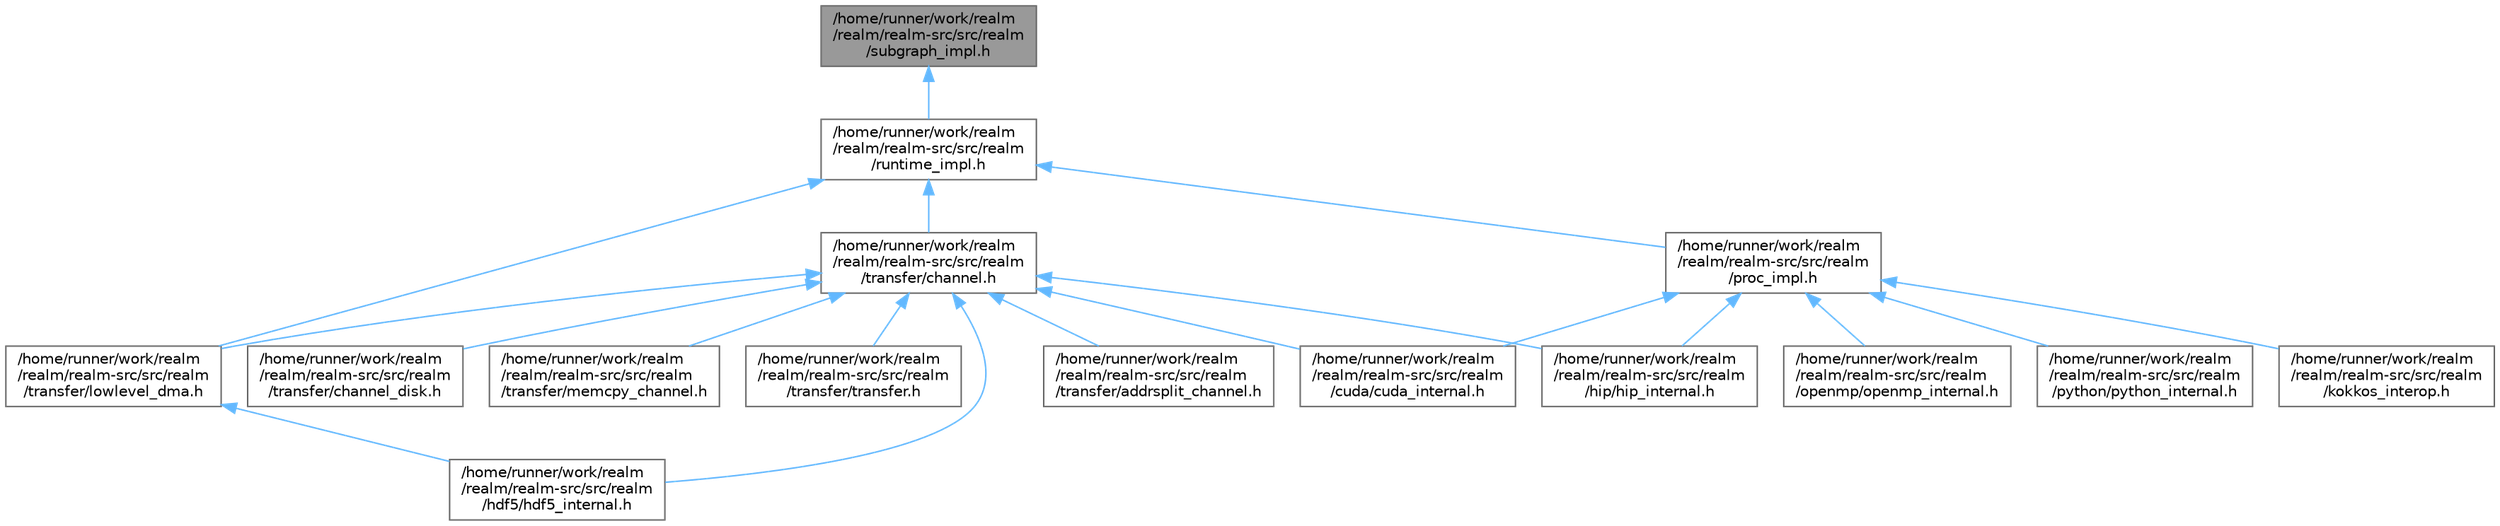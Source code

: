 digraph "/home/runner/work/realm/realm/realm-src/src/realm/subgraph_impl.h"
{
 // LATEX_PDF_SIZE
  bgcolor="transparent";
  edge [fontname=Helvetica,fontsize=10,labelfontname=Helvetica,labelfontsize=10];
  node [fontname=Helvetica,fontsize=10,shape=box,height=0.2,width=0.4];
  Node1 [id="Node000001",label="/home/runner/work/realm\l/realm/realm-src/src/realm\l/subgraph_impl.h",height=0.2,width=0.4,color="gray40", fillcolor="grey60", style="filled", fontcolor="black",tooltip=" "];
  Node1 -> Node2 [id="edge1_Node000001_Node000002",dir="back",color="steelblue1",style="solid",tooltip=" "];
  Node2 [id="Node000002",label="/home/runner/work/realm\l/realm/realm-src/src/realm\l/runtime_impl.h",height=0.2,width=0.4,color="grey40", fillcolor="white", style="filled",URL="$runtime__impl_8h.html",tooltip=" "];
  Node2 -> Node3 [id="edge2_Node000002_Node000003",dir="back",color="steelblue1",style="solid",tooltip=" "];
  Node3 [id="Node000003",label="/home/runner/work/realm\l/realm/realm-src/src/realm\l/proc_impl.h",height=0.2,width=0.4,color="grey40", fillcolor="white", style="filled",URL="$proc__impl_8h.html",tooltip=" "];
  Node3 -> Node4 [id="edge3_Node000003_Node000004",dir="back",color="steelblue1",style="solid",tooltip=" "];
  Node4 [id="Node000004",label="/home/runner/work/realm\l/realm/realm-src/src/realm\l/cuda/cuda_internal.h",height=0.2,width=0.4,color="grey40", fillcolor="white", style="filled",URL="$cuda__internal_8h.html",tooltip=" "];
  Node3 -> Node5 [id="edge4_Node000003_Node000005",dir="back",color="steelblue1",style="solid",tooltip=" "];
  Node5 [id="Node000005",label="/home/runner/work/realm\l/realm/realm-src/src/realm\l/hip/hip_internal.h",height=0.2,width=0.4,color="grey40", fillcolor="white", style="filled",URL="$hip__internal_8h.html",tooltip=" "];
  Node3 -> Node6 [id="edge5_Node000003_Node000006",dir="back",color="steelblue1",style="solid",tooltip=" "];
  Node6 [id="Node000006",label="/home/runner/work/realm\l/realm/realm-src/src/realm\l/kokkos_interop.h",height=0.2,width=0.4,color="grey40", fillcolor="white", style="filled",URL="$kokkos__interop_8h.html",tooltip=" "];
  Node3 -> Node7 [id="edge6_Node000003_Node000007",dir="back",color="steelblue1",style="solid",tooltip=" "];
  Node7 [id="Node000007",label="/home/runner/work/realm\l/realm/realm-src/src/realm\l/openmp/openmp_internal.h",height=0.2,width=0.4,color="grey40", fillcolor="white", style="filled",URL="$openmp__internal_8h.html",tooltip=" "];
  Node3 -> Node8 [id="edge7_Node000003_Node000008",dir="back",color="steelblue1",style="solid",tooltip=" "];
  Node8 [id="Node000008",label="/home/runner/work/realm\l/realm/realm-src/src/realm\l/python/python_internal.h",height=0.2,width=0.4,color="grey40", fillcolor="white", style="filled",URL="$python__internal_8h.html",tooltip=" "];
  Node2 -> Node9 [id="edge8_Node000002_Node000009",dir="back",color="steelblue1",style="solid",tooltip=" "];
  Node9 [id="Node000009",label="/home/runner/work/realm\l/realm/realm-src/src/realm\l/transfer/channel.h",height=0.2,width=0.4,color="grey40", fillcolor="white", style="filled",URL="$channel_8h.html",tooltip=" "];
  Node9 -> Node4 [id="edge9_Node000009_Node000004",dir="back",color="steelblue1",style="solid",tooltip=" "];
  Node9 -> Node10 [id="edge10_Node000009_Node000010",dir="back",color="steelblue1",style="solid",tooltip=" "];
  Node10 [id="Node000010",label="/home/runner/work/realm\l/realm/realm-src/src/realm\l/hdf5/hdf5_internal.h",height=0.2,width=0.4,color="grey40", fillcolor="white", style="filled",URL="$hdf5__internal_8h.html",tooltip=" "];
  Node9 -> Node5 [id="edge11_Node000009_Node000005",dir="back",color="steelblue1",style="solid",tooltip=" "];
  Node9 -> Node11 [id="edge12_Node000009_Node000011",dir="back",color="steelblue1",style="solid",tooltip=" "];
  Node11 [id="Node000011",label="/home/runner/work/realm\l/realm/realm-src/src/realm\l/transfer/addrsplit_channel.h",height=0.2,width=0.4,color="grey40", fillcolor="white", style="filled",URL="$addrsplit__channel_8h.html",tooltip=" "];
  Node9 -> Node12 [id="edge13_Node000009_Node000012",dir="back",color="steelblue1",style="solid",tooltip=" "];
  Node12 [id="Node000012",label="/home/runner/work/realm\l/realm/realm-src/src/realm\l/transfer/channel_disk.h",height=0.2,width=0.4,color="grey40", fillcolor="white", style="filled",URL="$channel__disk_8h.html",tooltip=" "];
  Node9 -> Node13 [id="edge14_Node000009_Node000013",dir="back",color="steelblue1",style="solid",tooltip=" "];
  Node13 [id="Node000013",label="/home/runner/work/realm\l/realm/realm-src/src/realm\l/transfer/lowlevel_dma.h",height=0.2,width=0.4,color="grey40", fillcolor="white", style="filled",URL="$lowlevel__dma_8h.html",tooltip=" "];
  Node13 -> Node10 [id="edge15_Node000013_Node000010",dir="back",color="steelblue1",style="solid",tooltip=" "];
  Node9 -> Node14 [id="edge16_Node000009_Node000014",dir="back",color="steelblue1",style="solid",tooltip=" "];
  Node14 [id="Node000014",label="/home/runner/work/realm\l/realm/realm-src/src/realm\l/transfer/memcpy_channel.h",height=0.2,width=0.4,color="grey40", fillcolor="white", style="filled",URL="$memcpy__channel_8h.html",tooltip=" "];
  Node9 -> Node15 [id="edge17_Node000009_Node000015",dir="back",color="steelblue1",style="solid",tooltip=" "];
  Node15 [id="Node000015",label="/home/runner/work/realm\l/realm/realm-src/src/realm\l/transfer/transfer.h",height=0.2,width=0.4,color="grey40", fillcolor="white", style="filled",URL="$transfer_8h.html",tooltip=" "];
  Node2 -> Node13 [id="edge18_Node000002_Node000013",dir="back",color="steelblue1",style="solid",tooltip=" "];
}

